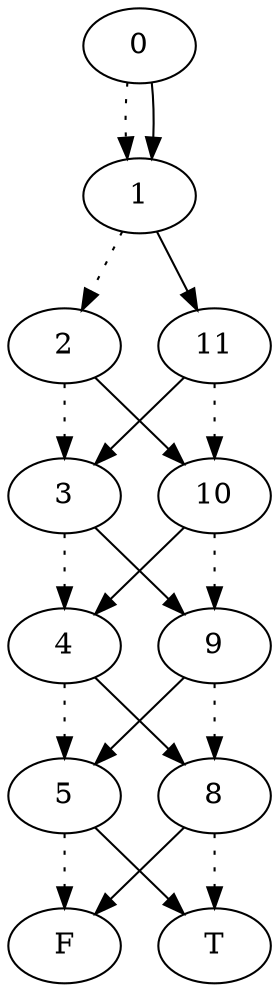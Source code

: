 digraph G {
5 -> F [style=dotted];
5 -> T;
8 -> T [style=dotted];
8 -> F;
4 -> 5 [style=dotted];
4 -> 8;
9 -> 8 [style=dotted];
9 -> 5;
3 -> 4 [style=dotted];
3 -> 9;
10 -> 9 [style=dotted];
10 -> 4;
2 -> 3 [style=dotted];
2 -> 10;
11 -> 10 [style=dotted];
11 -> 3;
1 -> 2 [style=dotted];
1 -> 11;
0 -> 1 [style=dotted];
0 -> 1;
}
